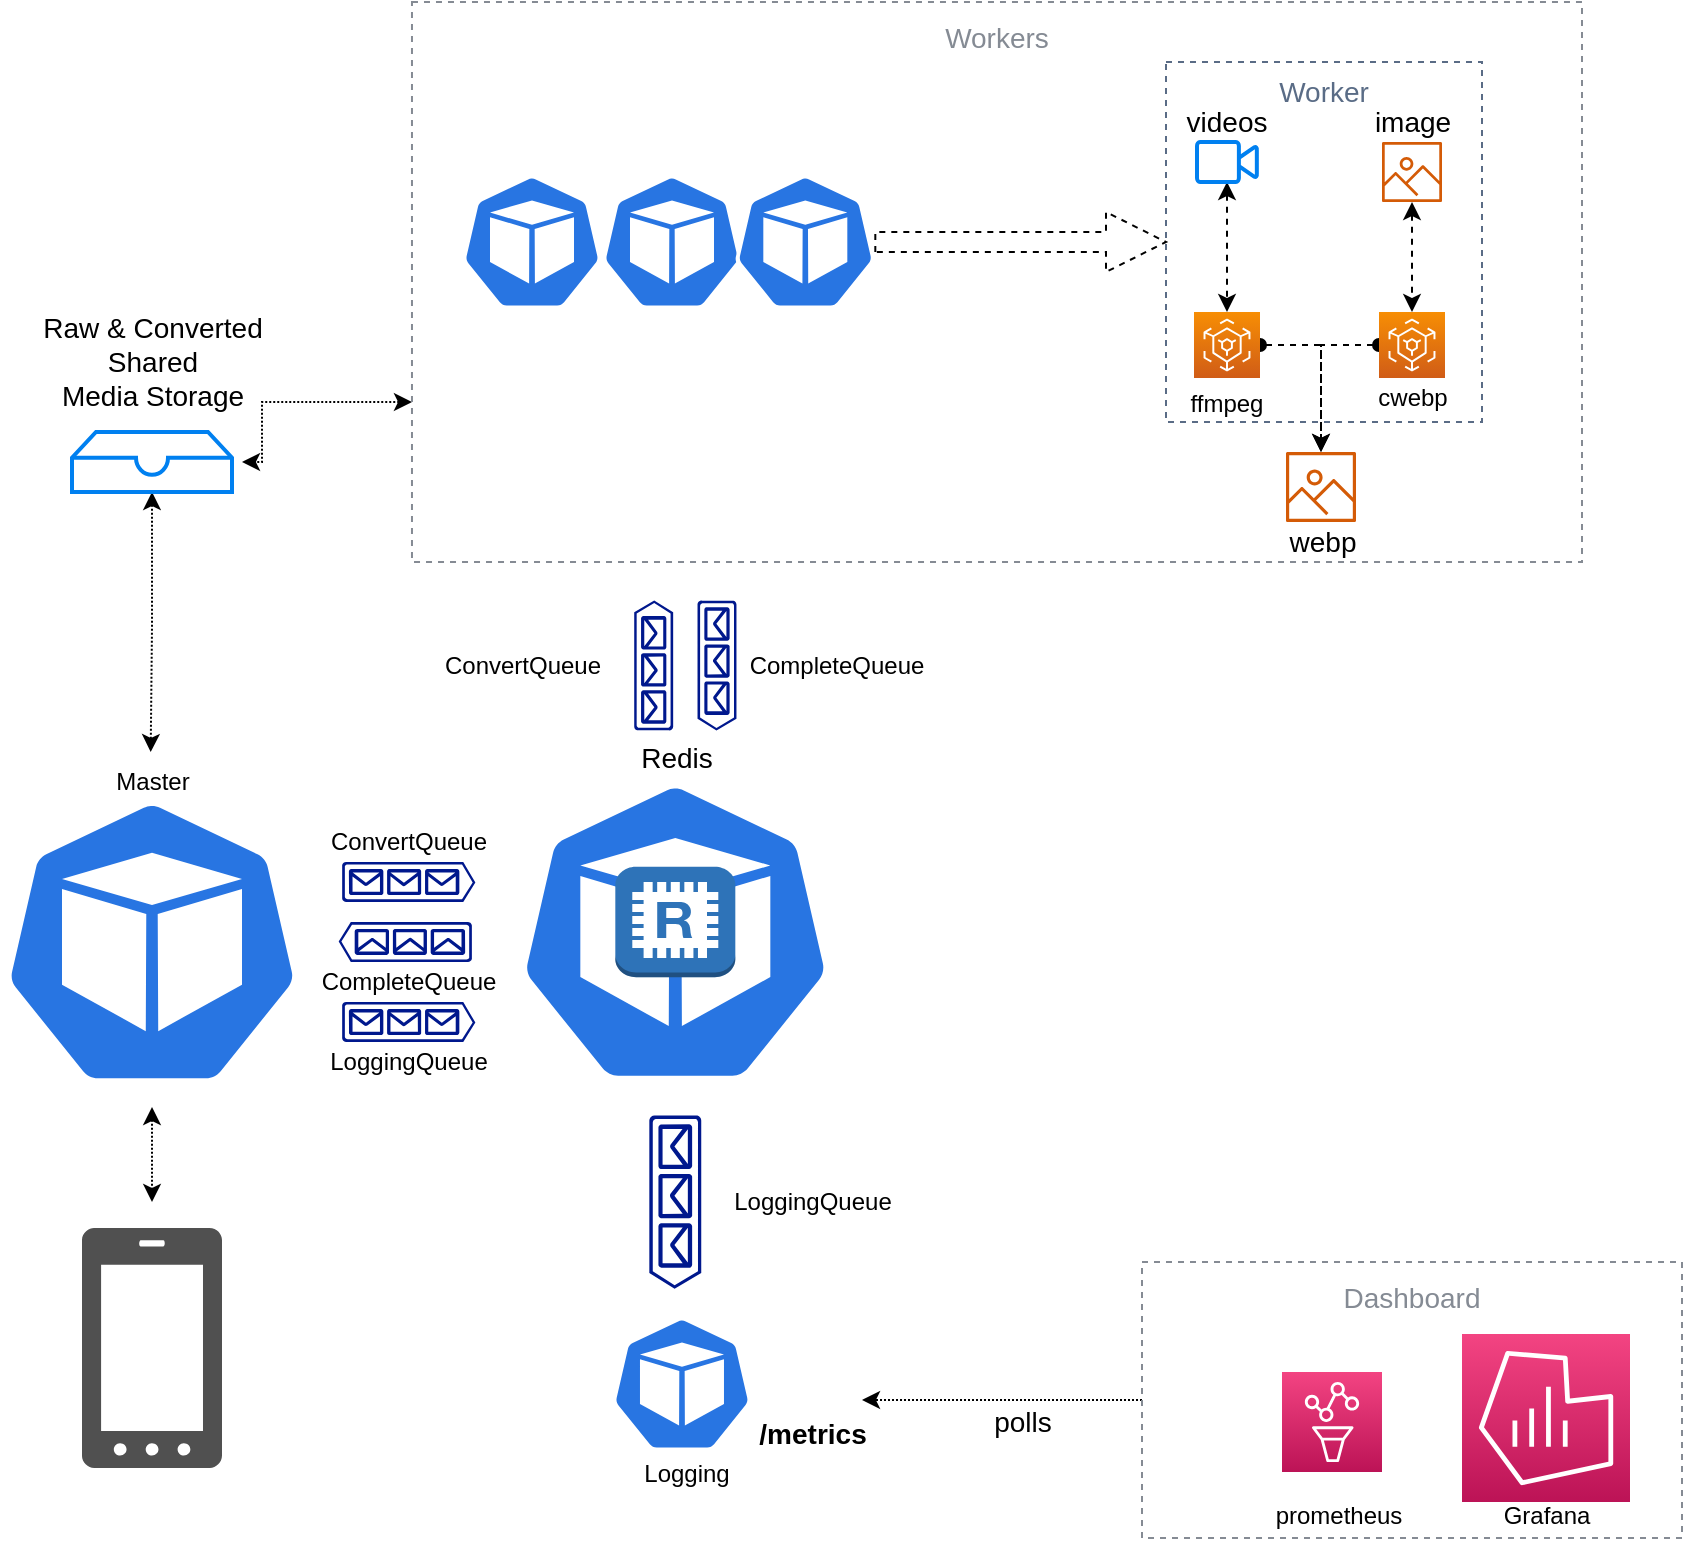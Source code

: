 <mxfile version="17.4.5" type="device"><diagram id="S-ePTxhsqWhshMr1RzSl" name="Page-1"><mxGraphModel dx="1259" dy="1886" grid="1" gridSize="10" guides="1" tooltips="1" connect="1" arrows="1" fold="1" page="1" pageScale="1" pageWidth="850" pageHeight="1100" math="0" shadow="0"><root><mxCell id="0"/><mxCell id="1" parent="0"/><mxCell id="FnvSCYfc3i4l-sSXVV_U-2" value="" style="sketch=0;aspect=fixed;pointerEvents=1;shadow=0;dashed=0;html=1;strokeColor=none;labelPosition=center;verticalLabelPosition=bottom;verticalAlign=top;align=center;fillColor=#00188D;shape=mxgraph.azure.queue_generic" vertex="1" parent="1"><mxGeometry x="170.01" y="400" width="66.67" height="20" as="geometry"/></mxCell><mxCell id="FnvSCYfc3i4l-sSXVV_U-55" style="edgeStyle=orthogonalEdgeStyle;rounded=0;orthogonalLoop=1;jettySize=auto;html=1;dashed=1;dashPattern=1 1;fontSize=14;startArrow=classic;startFill=1;" edge="1" parent="1" source="FnvSCYfc3i4l-sSXVV_U-3"><mxGeometry relative="1" as="geometry"><mxPoint x="120" y="200" as="targetPoint"/><Array as="points"><mxPoint x="130" y="170"/><mxPoint x="130" y="200"/></Array></mxGeometry></mxCell><mxCell id="FnvSCYfc3i4l-sSXVV_U-3" value="&lt;font style=&quot;font-size: 14px&quot;&gt;Workers&lt;/font&gt;" style="outlineConnect=0;gradientColor=none;html=1;whiteSpace=wrap;fontSize=12;fontStyle=0;strokeColor=#858B94;fillColor=none;verticalAlign=top;align=center;fontColor=#858B94;dashed=1;spacingTop=3;" vertex="1" parent="1"><mxGeometry x="204.99" y="-30" width="585.01" height="280" as="geometry"/></mxCell><mxCell id="FnvSCYfc3i4l-sSXVV_U-59" style="edgeStyle=orthogonalEdgeStyle;rounded=0;orthogonalLoop=1;jettySize=auto;html=1;dashed=1;dashPattern=1 1;fontSize=14;startArrow=classic;startFill=1;" edge="1" parent="1" source="FnvSCYfc3i4l-sSXVV_U-4"><mxGeometry relative="1" as="geometry"><mxPoint x="75" y="570" as="targetPoint"/></mxGeometry></mxCell><mxCell id="FnvSCYfc3i4l-sSXVV_U-4" value="" style="sketch=0;html=1;dashed=0;whitespace=wrap;fillColor=#2875E2;strokeColor=#ffffff;points=[[0.005,0.63,0],[0.1,0.2,0],[0.9,0.2,0],[0.5,0,0],[0.995,0.63,0],[0.72,0.99,0],[0.5,1,0],[0.28,0.99,0]];shape=mxgraph.kubernetes.icon;prIcon=pod" vertex="1" parent="1"><mxGeometry y="357.5" width="150" height="165" as="geometry"/></mxCell><mxCell id="FnvSCYfc3i4l-sSXVV_U-5" value="" style="sketch=0;html=1;dashed=0;whitespace=wrap;fillColor=#2875E2;strokeColor=#ffffff;points=[[0.005,0.63,0],[0.1,0.2,0],[0.9,0.2,0],[0.5,0,0],[0.995,0.63,0],[0.72,0.99,0],[0.5,1,0],[0.28,0.99,0]];shape=mxgraph.kubernetes.icon;prIcon=pod" vertex="1" parent="1"><mxGeometry x="300.0" y="35" width="70" height="110" as="geometry"/></mxCell><mxCell id="FnvSCYfc3i4l-sSXVV_U-65" style="edgeStyle=orthogonalEdgeStyle;rounded=0;orthogonalLoop=1;jettySize=auto;html=1;dashed=1;fontSize=14;startArrow=classic;startFill=1;shape=arrow;entryX=0;entryY=0.5;entryDx=0;entryDy=0;" edge="1" parent="1" source="FnvSCYfc3i4l-sSXVV_U-6" target="FnvSCYfc3i4l-sSXVV_U-105"><mxGeometry relative="1" as="geometry"><mxPoint x="580" y="205" as="targetPoint"/><Array as="points"><mxPoint x="600" y="90"/><mxPoint x="600" y="160"/><mxPoint x="580" y="160"/><mxPoint x="580" y="90"/></Array></mxGeometry></mxCell><mxCell id="FnvSCYfc3i4l-sSXVV_U-6" value="" style="sketch=0;html=1;dashed=0;whitespace=wrap;fillColor=#2875E2;strokeColor=#ffffff;points=[[0.005,0.63,0],[0.1,0.2,0],[0.9,0.2,0],[0.5,0,0],[0.995,0.63,0],[0.72,0.99,0],[0.5,1,0],[0.28,0.99,0]];shape=mxgraph.kubernetes.icon;prIcon=pod" vertex="1" parent="1"><mxGeometry x="366.66" y="35" width="70" height="110" as="geometry"/></mxCell><mxCell id="FnvSCYfc3i4l-sSXVV_U-7" value="" style="sketch=0;html=1;dashed=0;whitespace=wrap;fillColor=#2875E2;strokeColor=#ffffff;points=[[0.005,0.63,0],[0.1,0.2,0],[0.9,0.2,0],[0.5,0,0],[0.995,0.63,0],[0.72,0.99,0],[0.5,1,0],[0.28,0.99,0]];shape=mxgraph.kubernetes.icon;prIcon=pod" vertex="1" parent="1"><mxGeometry x="230" y="35" width="70" height="110" as="geometry"/></mxCell><mxCell id="FnvSCYfc3i4l-sSXVV_U-8" value="Master" style="text;html=1;align=center;verticalAlign=middle;resizable=0;points=[];autosize=1;strokeColor=none;fillColor=none;" vertex="1" parent="1"><mxGeometry x="50" y="350" width="50" height="20" as="geometry"/></mxCell><mxCell id="FnvSCYfc3i4l-sSXVV_U-11" value="ConvertQueue" style="text;html=1;align=center;verticalAlign=middle;resizable=0;points=[];autosize=1;strokeColor=none;fillColor=none;" vertex="1" parent="1"><mxGeometry x="158.34" y="380" width="90" height="20" as="geometry"/></mxCell><mxCell id="FnvSCYfc3i4l-sSXVV_U-13" value="ConvertQueue" style="text;html=1;align=center;verticalAlign=middle;resizable=0;points=[];autosize=1;strokeColor=none;fillColor=none;" vertex="1" parent="1"><mxGeometry x="214.99" y="292" width="90" height="20" as="geometry"/></mxCell><mxCell id="FnvSCYfc3i4l-sSXVV_U-15" value="CompleteQueue" style="text;html=1;align=center;verticalAlign=middle;resizable=0;points=[];autosize=1;strokeColor=none;fillColor=none;" vertex="1" parent="1"><mxGeometry x="366.66" y="292" width="100" height="20" as="geometry"/></mxCell><mxCell id="FnvSCYfc3i4l-sSXVV_U-16" value="" style="sketch=0;aspect=fixed;pointerEvents=1;shadow=0;dashed=0;html=1;strokeColor=none;labelPosition=center;verticalLabelPosition=bottom;verticalAlign=top;align=center;fillColor=#00188D;shape=mxgraph.azure.queue_generic;rotation=-180;" vertex="1" parent="1"><mxGeometry x="168.34" y="430" width="66.67" height="20" as="geometry"/></mxCell><mxCell id="FnvSCYfc3i4l-sSXVV_U-17" value="CompleteQueue" style="text;html=1;align=center;verticalAlign=middle;resizable=0;points=[];autosize=1;strokeColor=none;fillColor=none;" vertex="1" parent="1"><mxGeometry x="153.34" y="450" width="100" height="20" as="geometry"/></mxCell><mxCell id="FnvSCYfc3i4l-sSXVV_U-18" value="" style="sketch=0;html=1;dashed=0;whitespace=wrap;fillColor=#2875E2;strokeColor=#ffffff;points=[[0.005,0.63,0],[0.1,0.2,0],[0.9,0.2,0],[0.5,0,0],[0.995,0.63,0],[0.72,0.99,0],[0.5,1,0],[0.28,0.99,0]];shape=mxgraph.kubernetes.icon;prIcon=pod" vertex="1" parent="1"><mxGeometry x="304.99" y="606" width="70" height="110" as="geometry"/></mxCell><mxCell id="FnvSCYfc3i4l-sSXVV_U-19" value="Logging" style="text;html=1;align=center;verticalAlign=middle;resizable=0;points=[];autosize=1;strokeColor=none;fillColor=none;" vertex="1" parent="1"><mxGeometry x="311.66" y="696" width="60" height="20" as="geometry"/></mxCell><mxCell id="FnvSCYfc3i4l-sSXVV_U-22" value="" style="sketch=0;aspect=fixed;pointerEvents=1;shadow=0;dashed=0;html=1;strokeColor=none;labelPosition=center;verticalLabelPosition=bottom;verticalAlign=top;align=center;fillColor=#00188D;shape=mxgraph.azure.queue_generic" vertex="1" parent="1"><mxGeometry x="170.01" y="470" width="66.67" height="20" as="geometry"/></mxCell><mxCell id="FnvSCYfc3i4l-sSXVV_U-23" value="LoggingQueue" style="text;html=1;align=center;verticalAlign=middle;resizable=0;points=[];autosize=1;strokeColor=none;fillColor=none;" vertex="1" parent="1"><mxGeometry x="158.35" y="490" width="90" height="20" as="geometry"/></mxCell><mxCell id="FnvSCYfc3i4l-sSXVV_U-24" value="" style="sketch=0;aspect=fixed;pointerEvents=1;shadow=0;dashed=0;html=1;strokeColor=none;labelPosition=center;verticalLabelPosition=bottom;verticalAlign=top;align=center;fillColor=#00188D;shape=mxgraph.azure.queue_generic;rotation=90;" vertex="1" parent="1"><mxGeometry x="293.33" y="557" width="86.67" height="26" as="geometry"/></mxCell><mxCell id="FnvSCYfc3i4l-sSXVV_U-25" value="LoggingQueue" style="text;html=1;align=center;verticalAlign=middle;resizable=0;points=[];autosize=1;strokeColor=none;fillColor=none;" vertex="1" parent="1"><mxGeometry x="360.0" y="560" width="90" height="20" as="geometry"/></mxCell><mxCell id="FnvSCYfc3i4l-sSXVV_U-26" value="" style="shape=image;html=1;verticalAlign=top;verticalLabelPosition=bottom;labelBackgroundColor=#ffffff;imageAspect=0;aspect=fixed;image=https://cdn0.iconfinder.com/data/icons/google-material-design-3-0/48/ic_http_48px-128.png" vertex="1" parent="1"><mxGeometry x="380.0" y="636" width="50" height="50" as="geometry"/></mxCell><mxCell id="FnvSCYfc3i4l-sSXVV_U-32" value="&lt;font style=&quot;font-size: 14px&quot;&gt;&lt;b&gt;/&lt;font&gt;metrics&lt;/font&gt;&lt;/b&gt;&lt;/font&gt;" style="text;html=1;align=center;verticalAlign=middle;resizable=0;points=[];autosize=1;strokeColor=none;fillColor=none;" vertex="1" parent="1"><mxGeometry x="370.0" y="676" width="70" height="20" as="geometry"/></mxCell><mxCell id="FnvSCYfc3i4l-sSXVV_U-33" value="" style="sketch=0;points=[[0,0,0],[0.25,0,0],[0.5,0,0],[0.75,0,0],[1,0,0],[0,1,0],[0.25,1,0],[0.5,1,0],[0.75,1,0],[1,1,0],[0,0.25,0],[0,0.5,0],[0,0.75,0],[1,0.25,0],[1,0.5,0],[1,0.75,0]];points=[[0,0,0],[0.25,0,0],[0.5,0,0],[0.75,0,0],[1,0,0],[0,1,0],[0.25,1,0],[0.5,1,0],[0.75,1,0],[1,1,0],[0,0.25,0],[0,0.5,0],[0,0.75,0],[1,0.25,0],[1,0.5,0],[1,0.75,0]];outlineConnect=0;fontColor=#232F3E;gradientColor=#F34482;gradientDirection=north;fillColor=#BC1356;strokeColor=#ffffff;dashed=0;verticalLabelPosition=bottom;verticalAlign=top;align=center;html=1;fontSize=12;fontStyle=0;aspect=fixed;shape=mxgraph.aws4.resourceIcon;resIcon=mxgraph.aws4.managed_service_for_prometheus;" vertex="1" parent="1"><mxGeometry x="640" y="655" width="50" height="50" as="geometry"/></mxCell><mxCell id="FnvSCYfc3i4l-sSXVV_U-34" value="" style="sketch=0;points=[[0,0,0],[0.25,0,0],[0.5,0,0],[0.75,0,0],[1,0,0],[0,1,0],[0.25,1,0],[0.5,1,0],[0.75,1,0],[1,1,0],[0,0.25,0],[0,0.5,0],[0,0.75,0],[1,0.25,0],[1,0.5,0],[1,0.75,0]];points=[[0,0,0],[0.25,0,0],[0.5,0,0],[0.75,0,0],[1,0,0],[0,1,0],[0.25,1,0],[0.5,1,0],[0.75,1,0],[1,1,0],[0,0.25,0],[0,0.5,0],[0,0.75,0],[1,0.25,0],[1,0.5,0],[1,0.75,0]];outlineConnect=0;fontColor=#232F3E;gradientColor=#F34482;gradientDirection=north;fillColor=#BC1356;strokeColor=#ffffff;dashed=0;verticalLabelPosition=bottom;verticalAlign=top;align=center;html=1;fontSize=12;fontStyle=0;aspect=fixed;shape=mxgraph.aws4.resourceIcon;resIcon=mxgraph.aws4.managed_service_for_grafana;" vertex="1" parent="1"><mxGeometry x="730" y="636" width="84" height="84" as="geometry"/></mxCell><mxCell id="FnvSCYfc3i4l-sSXVV_U-37" style="edgeStyle=orthogonalEdgeStyle;rounded=0;orthogonalLoop=1;jettySize=auto;html=1;exitX=0;exitY=0.5;exitDx=0;exitDy=0;fontSize=14;dashed=1;dashPattern=1 1;" edge="1" parent="1" source="FnvSCYfc3i4l-sSXVV_U-35"><mxGeometry relative="1" as="geometry"><mxPoint x="430" y="669" as="targetPoint"/></mxGeometry></mxCell><mxCell id="FnvSCYfc3i4l-sSXVV_U-35" value="&lt;font style=&quot;font-size: 14px&quot;&gt;Dashboard&lt;/font&gt;" style="outlineConnect=0;gradientColor=none;html=1;whiteSpace=wrap;fontSize=12;fontStyle=0;strokeColor=#858B94;fillColor=none;verticalAlign=top;align=center;fontColor=#858B94;dashed=1;spacingTop=3;" vertex="1" parent="1"><mxGeometry x="570" y="600" width="270" height="138" as="geometry"/></mxCell><mxCell id="FnvSCYfc3i4l-sSXVV_U-38" value="polls" style="text;html=1;align=center;verticalAlign=middle;resizable=0;points=[];autosize=1;strokeColor=none;fillColor=none;fontSize=14;" vertex="1" parent="1"><mxGeometry x="490.01" y="670" width="40" height="20" as="geometry"/></mxCell><mxCell id="FnvSCYfc3i4l-sSXVV_U-42" value="" style="shape=image;html=1;verticalAlign=top;verticalLabelPosition=bottom;labelBackgroundColor=#ffffff;imageAspect=0;aspect=fixed;image=https://cdn4.iconfinder.com/data/icons/social-media-flat-7/64/Social-media_Whatsapp-128.png;fontSize=14;" vertex="1" parent="1"><mxGeometry x="52.5" y="620.5" width="42.5" height="42.5" as="geometry"/></mxCell><mxCell id="FnvSCYfc3i4l-sSXVV_U-44" value="" style="sketch=0;html=1;dashed=0;whitespace=wrap;fillColor=#2875E2;strokeColor=#ffffff;points=[[0.005,0.63,0],[0.1,0.2,0],[0.9,0.2,0],[0.5,0,0],[0.995,0.63,0],[0.72,0.99,0],[0.5,1,0],[0.28,0.99,0]];shape=mxgraph.kubernetes.icon;prIcon=pod" vertex="1" parent="1"><mxGeometry x="257.5" y="323.13" width="158.33" height="223.75" as="geometry"/></mxCell><mxCell id="FnvSCYfc3i4l-sSXVV_U-45" value="" style="outlineConnect=0;dashed=0;verticalLabelPosition=bottom;verticalAlign=top;align=center;html=1;shape=mxgraph.aws3.redis;fillColor=#2E73B8;gradientColor=none;" vertex="1" parent="1"><mxGeometry x="306.66" y="402.37" width="60" height="55.25" as="geometry"/></mxCell><mxCell id="FnvSCYfc3i4l-sSXVV_U-46" value="Redis" style="text;html=1;align=center;verticalAlign=middle;resizable=0;points=[];autosize=1;strokeColor=none;fillColor=none;fontSize=14;" vertex="1" parent="1"><mxGeometry x="311.66" y="337.5" width="50" height="20" as="geometry"/></mxCell><mxCell id="FnvSCYfc3i4l-sSXVV_U-51" value="" style="sketch=0;aspect=fixed;pointerEvents=1;shadow=0;dashed=0;html=1;strokeColor=none;labelPosition=center;verticalLabelPosition=bottom;verticalAlign=top;align=center;fillColor=#00188D;shape=mxgraph.azure.queue_generic;rotation=-90;" vertex="1" parent="1"><mxGeometry x="293.33" y="292" width="65" height="19.5" as="geometry"/></mxCell><mxCell id="FnvSCYfc3i4l-sSXVV_U-52" value="" style="sketch=0;aspect=fixed;pointerEvents=1;shadow=0;dashed=0;html=1;strokeColor=none;labelPosition=center;verticalLabelPosition=bottom;verticalAlign=top;align=center;fillColor=#00188D;shape=mxgraph.azure.queue_generic;rotation=90;" vertex="1" parent="1"><mxGeometry x="325.01" y="292" width="65" height="19.5" as="geometry"/></mxCell><mxCell id="FnvSCYfc3i4l-sSXVV_U-56" style="edgeStyle=orthogonalEdgeStyle;rounded=0;orthogonalLoop=1;jettySize=auto;html=1;entryX=0.487;entryY=-0.25;entryDx=0;entryDy=0;entryPerimeter=0;dashed=1;dashPattern=1 1;fontSize=14;startArrow=classic;startFill=1;" edge="1" parent="1" source="FnvSCYfc3i4l-sSXVV_U-54" target="FnvSCYfc3i4l-sSXVV_U-8"><mxGeometry relative="1" as="geometry"/></mxCell><mxCell id="FnvSCYfc3i4l-sSXVV_U-54" value="" style="html=1;verticalLabelPosition=bottom;align=center;labelBackgroundColor=#ffffff;verticalAlign=top;strokeWidth=2;strokeColor=#0080F0;shadow=0;dashed=0;shape=mxgraph.ios7.icons.storage;fontSize=14;" vertex="1" parent="1"><mxGeometry x="35" y="185" width="80" height="30" as="geometry"/></mxCell><mxCell id="FnvSCYfc3i4l-sSXVV_U-57" value="Raw &amp;amp; Converted&lt;br&gt;Shared &lt;br&gt;Media Storage" style="text;html=1;align=center;verticalAlign=middle;resizable=0;points=[];autosize=1;strokeColor=none;fillColor=none;fontSize=14;" vertex="1" parent="1"><mxGeometry x="10" y="120" width="130" height="60" as="geometry"/></mxCell><mxCell id="FnvSCYfc3i4l-sSXVV_U-58" value="" style="sketch=0;pointerEvents=1;shadow=0;dashed=0;html=1;strokeColor=none;fillColor=#505050;labelPosition=center;verticalLabelPosition=bottom;verticalAlign=top;outlineConnect=0;align=center;shape=mxgraph.office.devices.cell_phone_windows_phone_proportional;fontSize=14;" vertex="1" parent="1"><mxGeometry x="40" y="583" width="70" height="120" as="geometry"/></mxCell><mxCell id="FnvSCYfc3i4l-sSXVV_U-74" value="" style="sketch=0;outlineConnect=0;fontColor=#232F3E;gradientColor=none;fillColor=#D45B07;strokeColor=none;dashed=0;verticalLabelPosition=bottom;verticalAlign=top;align=center;html=1;fontSize=12;fontStyle=0;aspect=fixed;pointerEvents=1;shape=mxgraph.aws4.container_registry_image;" vertex="1" parent="1"><mxGeometry x="642" y="195" width="35" height="35" as="geometry"/></mxCell><mxCell id="FnvSCYfc3i4l-sSXVV_U-75" value="webp" style="text;html=1;align=center;verticalAlign=middle;resizable=0;points=[];autosize=1;strokeColor=none;fillColor=none;fontSize=14;" vertex="1" parent="1"><mxGeometry x="634.5" y="230" width="50" height="20" as="geometry"/></mxCell><mxCell id="FnvSCYfc3i4l-sSXVV_U-98" style="edgeStyle=orthogonalEdgeStyle;rounded=0;orthogonalLoop=1;jettySize=auto;html=1;entryX=0.5;entryY=0;entryDx=0;entryDy=0;entryPerimeter=0;dashed=1;fontSize=12;startArrow=classic;startFill=1;" edge="1" parent="1" source="FnvSCYfc3i4l-sSXVV_U-77" target="FnvSCYfc3i4l-sSXVV_U-88"><mxGeometry relative="1" as="geometry"/></mxCell><mxCell id="FnvSCYfc3i4l-sSXVV_U-77" value="" style="sketch=0;outlineConnect=0;fontColor=#232F3E;gradientColor=none;fillColor=#D45B07;strokeColor=none;dashed=0;verticalLabelPosition=bottom;verticalAlign=top;align=center;html=1;fontSize=12;fontStyle=0;aspect=fixed;pointerEvents=1;shape=mxgraph.aws4.container_registry_image;" vertex="1" parent="1"><mxGeometry x="690" y="40" width="30" height="30" as="geometry"/></mxCell><mxCell id="FnvSCYfc3i4l-sSXVV_U-96" style="edgeStyle=orthogonalEdgeStyle;rounded=0;orthogonalLoop=1;jettySize=auto;html=1;dashed=1;fontSize=12;startArrow=classic;startFill=1;" edge="1" parent="1" source="FnvSCYfc3i4l-sSXVV_U-78" target="FnvSCYfc3i4l-sSXVV_U-87"><mxGeometry relative="1" as="geometry"/></mxCell><mxCell id="FnvSCYfc3i4l-sSXVV_U-78" value="" style="html=1;verticalLabelPosition=bottom;align=center;labelBackgroundColor=#ffffff;verticalAlign=top;strokeWidth=2;strokeColor=#0080F0;shadow=0;dashed=0;shape=mxgraph.ios7.icons.video_conversation;fontSize=14;" vertex="1" parent="1"><mxGeometry x="597.5" y="40" width="30" height="20" as="geometry"/></mxCell><mxCell id="FnvSCYfc3i4l-sSXVV_U-81" value="image" style="text;html=1;align=center;verticalAlign=middle;resizable=0;points=[];autosize=1;strokeColor=none;fillColor=none;fontSize=14;" vertex="1" parent="1"><mxGeometry x="680" y="20" width="50" height="20" as="geometry"/></mxCell><mxCell id="FnvSCYfc3i4l-sSXVV_U-85" value="videos" style="text;html=1;align=center;verticalAlign=middle;resizable=0;points=[];autosize=1;strokeColor=none;fillColor=none;fontSize=14;" vertex="1" parent="1"><mxGeometry x="582" y="20" width="60" height="20" as="geometry"/></mxCell><mxCell id="FnvSCYfc3i4l-sSXVV_U-104" style="edgeStyle=orthogonalEdgeStyle;rounded=0;orthogonalLoop=1;jettySize=auto;html=1;dashed=1;fontSize=12;startArrow=oval;startFill=1;" edge="1" parent="1" source="FnvSCYfc3i4l-sSXVV_U-87" target="FnvSCYfc3i4l-sSXVV_U-74"><mxGeometry relative="1" as="geometry"/></mxCell><mxCell id="FnvSCYfc3i4l-sSXVV_U-87" value="" style="sketch=0;points=[[0,0,0],[0.25,0,0],[0.5,0,0],[0.75,0,0],[1,0,0],[0,1,0],[0.25,1,0],[0.5,1,0],[0.75,1,0],[1,1,0],[0,0.25,0],[0,0.5,0],[0,0.75,0],[1,0.25,0],[1,0.5,0],[1,0.75,0]];outlineConnect=0;fontColor=#232F3E;gradientColor=#F78E04;gradientDirection=north;fillColor=#D05C17;strokeColor=#ffffff;dashed=0;verticalLabelPosition=bottom;verticalAlign=top;align=center;html=1;fontSize=12;fontStyle=0;aspect=fixed;shape=mxgraph.aws4.resourceIcon;resIcon=mxgraph.aws4.elemental_mediaconvert;" vertex="1" parent="1"><mxGeometry x="596" y="125" width="33" height="33" as="geometry"/></mxCell><mxCell id="FnvSCYfc3i4l-sSXVV_U-102" style="edgeStyle=orthogonalEdgeStyle;rounded=0;orthogonalLoop=1;jettySize=auto;html=1;dashed=1;fontSize=12;startArrow=oval;startFill=1;" edge="1" parent="1" source="FnvSCYfc3i4l-sSXVV_U-88" target="FnvSCYfc3i4l-sSXVV_U-74"><mxGeometry relative="1" as="geometry"/></mxCell><mxCell id="FnvSCYfc3i4l-sSXVV_U-88" value="" style="sketch=0;points=[[0,0,0],[0.25,0,0],[0.5,0,0],[0.75,0,0],[1,0,0],[0,1,0],[0.25,1,0],[0.5,1,0],[0.75,1,0],[1,1,0],[0,0.25,0],[0,0.5,0],[0,0.75,0],[1,0.25,0],[1,0.5,0],[1,0.75,0]];outlineConnect=0;fontColor=#232F3E;gradientColor=#F78E04;gradientDirection=north;fillColor=#D05C17;strokeColor=#ffffff;dashed=0;verticalLabelPosition=bottom;verticalAlign=top;align=center;html=1;fontSize=12;fontStyle=0;aspect=fixed;shape=mxgraph.aws4.resourceIcon;resIcon=mxgraph.aws4.elemental_mediaconvert;" vertex="1" parent="1"><mxGeometry x="688.5" y="125" width="33" height="33" as="geometry"/></mxCell><mxCell id="FnvSCYfc3i4l-sSXVV_U-89" value="&lt;font style=&quot;font-size: 12px&quot;&gt;ffmpeg&lt;/font&gt;" style="text;html=1;align=center;verticalAlign=middle;resizable=0;points=[];autosize=1;strokeColor=none;fillColor=none;fontSize=14;" vertex="1" parent="1"><mxGeometry x="587" y="160" width="50" height="20" as="geometry"/></mxCell><mxCell id="FnvSCYfc3i4l-sSXVV_U-97" value="cwebp" style="text;html=1;align=center;verticalAlign=middle;resizable=0;points=[];autosize=1;strokeColor=none;fillColor=none;fontSize=12;" vertex="1" parent="1"><mxGeometry x="680" y="158" width="50" height="20" as="geometry"/></mxCell><mxCell id="FnvSCYfc3i4l-sSXVV_U-105" value="Worker" style="fillColor=none;strokeColor=#5A6C86;dashed=1;verticalAlign=top;fontStyle=0;fontColor=#5A6C86;fontSize=14;" vertex="1" parent="1"><mxGeometry x="582" width="158" height="180" as="geometry"/></mxCell><mxCell id="FnvSCYfc3i4l-sSXVV_U-108" value="&lt;font style=&quot;font-size: 12px&quot;&gt;Grafana&lt;/font&gt;" style="text;html=1;align=center;verticalAlign=middle;resizable=0;points=[];autosize=1;strokeColor=none;fillColor=none;fontSize=14;" vertex="1" parent="1"><mxGeometry x="742" y="716" width="60" height="20" as="geometry"/></mxCell><mxCell id="FnvSCYfc3i4l-sSXVV_U-109" value="&lt;font style=&quot;font-size: 12px&quot;&gt;prometheus&lt;/font&gt;" style="text;html=1;align=center;verticalAlign=middle;resizable=0;points=[];autosize=1;strokeColor=none;fillColor=none;fontSize=14;" vertex="1" parent="1"><mxGeometry x="627.5" y="716" width="80" height="20" as="geometry"/></mxCell></root></mxGraphModel></diagram></mxfile>
